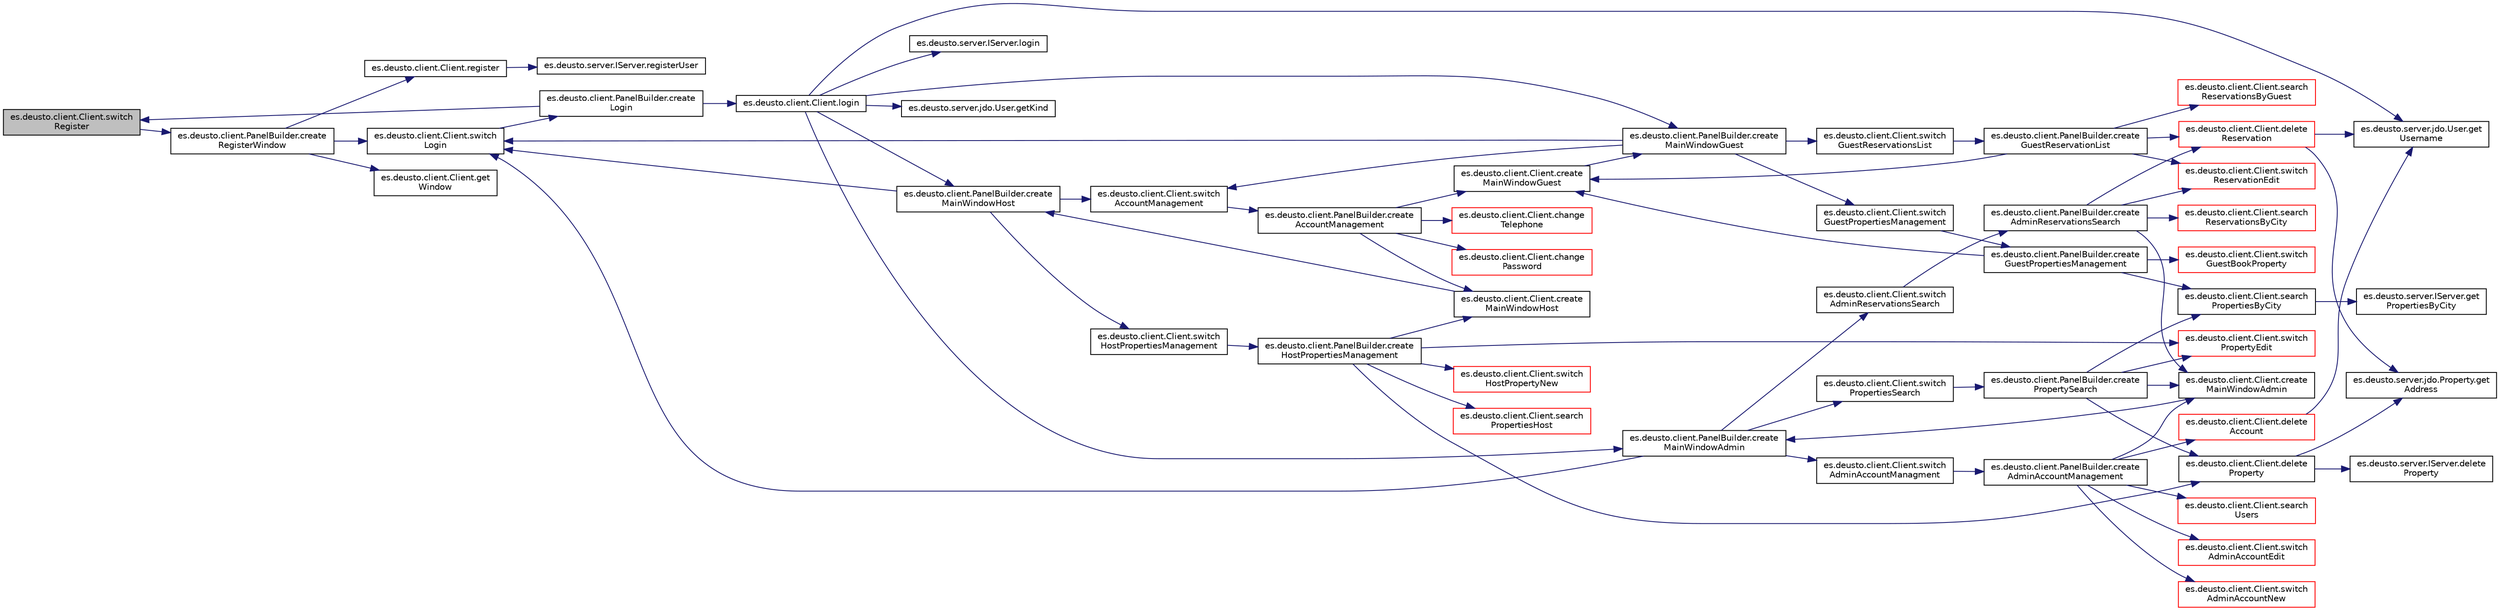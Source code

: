 digraph "es.deusto.client.Client.switchRegister"
{
 // LATEX_PDF_SIZE
  edge [fontname="Helvetica",fontsize="10",labelfontname="Helvetica",labelfontsize="10"];
  node [fontname="Helvetica",fontsize="10",shape=record];
  rankdir="LR";
  Node2709 [label="es.deusto.client.Client.switch\lRegister",height=0.2,width=0.4,color="black", fillcolor="grey75", style="filled", fontcolor="black",tooltip=" "];
  Node2709 -> Node2710 [color="midnightblue",fontsize="10",style="solid",fontname="Helvetica"];
  Node2710 [label="es.deusto.client.PanelBuilder.create\lRegisterWindow",height=0.2,width=0.4,color="black", fillcolor="white", style="filled",URL="$classes_1_1deusto_1_1client_1_1_panel_builder.html#abb0748521d51c1dcdcdd548f487ef72b",tooltip=" "];
  Node2710 -> Node2711 [color="midnightblue",fontsize="10",style="solid",fontname="Helvetica"];
  Node2711 [label="es.deusto.client.Client.switch\lLogin",height=0.2,width=0.4,color="black", fillcolor="white", style="filled",URL="$classes_1_1deusto_1_1client_1_1_client.html#a3649bfd0f4c5465aa12412473082b4a7",tooltip=" "];
  Node2711 -> Node2712 [color="midnightblue",fontsize="10",style="solid",fontname="Helvetica"];
  Node2712 [label="es.deusto.client.PanelBuilder.create\lLogin",height=0.2,width=0.4,color="black", fillcolor="white", style="filled",URL="$classes_1_1deusto_1_1client_1_1_panel_builder.html#a1922794e0ef78f689031499da33f495b",tooltip=" "];
  Node2712 -> Node2713 [color="midnightblue",fontsize="10",style="solid",fontname="Helvetica"];
  Node2713 [label="es.deusto.client.Client.login",height=0.2,width=0.4,color="black", fillcolor="white", style="filled",URL="$classes_1_1deusto_1_1client_1_1_client.html#a5c063d0b51ad320c92aa4d2525d67249",tooltip=" "];
  Node2713 -> Node2714 [color="midnightblue",fontsize="10",style="solid",fontname="Helvetica"];
  Node2714 [label="es.deusto.server.IServer.login",height=0.2,width=0.4,color="black", fillcolor="white", style="filled",URL="$interfacees_1_1deusto_1_1server_1_1_i_server.html#aa89ccd6b34a4dd2bfbd0890b6e5f415b",tooltip=" "];
  Node2713 -> Node2715 [color="midnightblue",fontsize="10",style="solid",fontname="Helvetica"];
  Node2715 [label="es.deusto.server.jdo.User.getKind",height=0.2,width=0.4,color="black", fillcolor="white", style="filled",URL="$classes_1_1deusto_1_1server_1_1jdo_1_1_user.html#a2b769384f6af11b3364933e0843944ed",tooltip=" "];
  Node2713 -> Node2716 [color="midnightblue",fontsize="10",style="solid",fontname="Helvetica"];
  Node2716 [label="es.deusto.client.PanelBuilder.create\lMainWindowAdmin",height=0.2,width=0.4,color="black", fillcolor="white", style="filled",URL="$classes_1_1deusto_1_1client_1_1_panel_builder.html#a32b7942177958f07263535d6d255556b",tooltip=" "];
  Node2716 -> Node2717 [color="midnightblue",fontsize="10",style="solid",fontname="Helvetica"];
  Node2717 [label="es.deusto.client.Client.switch\lPropertiesSearch",height=0.2,width=0.4,color="black", fillcolor="white", style="filled",URL="$classes_1_1deusto_1_1client_1_1_client.html#af87b7fcbe691ef0a31dbc6849a037415",tooltip=" "];
  Node2717 -> Node2718 [color="midnightblue",fontsize="10",style="solid",fontname="Helvetica"];
  Node2718 [label="es.deusto.client.PanelBuilder.create\lPropertySearch",height=0.2,width=0.4,color="black", fillcolor="white", style="filled",URL="$classes_1_1deusto_1_1client_1_1_panel_builder.html#a96fdce41db963997c711d646563c69e0",tooltip=" "];
  Node2718 -> Node2719 [color="midnightblue",fontsize="10",style="solid",fontname="Helvetica"];
  Node2719 [label="es.deusto.client.Client.search\lPropertiesByCity",height=0.2,width=0.4,color="black", fillcolor="white", style="filled",URL="$classes_1_1deusto_1_1client_1_1_client.html#a2d9b5c673ef56bd5662e8dd4a66d9fc6",tooltip=" "];
  Node2719 -> Node2720 [color="midnightblue",fontsize="10",style="solid",fontname="Helvetica"];
  Node2720 [label="es.deusto.server.IServer.get\lPropertiesByCity",height=0.2,width=0.4,color="black", fillcolor="white", style="filled",URL="$interfacees_1_1deusto_1_1server_1_1_i_server.html#a0790432014b61ed1a65b70c8065f3112",tooltip=" "];
  Node2718 -> Node2721 [color="midnightblue",fontsize="10",style="solid",fontname="Helvetica"];
  Node2721 [label="es.deusto.client.Client.delete\lProperty",height=0.2,width=0.4,color="black", fillcolor="white", style="filled",URL="$classes_1_1deusto_1_1client_1_1_client.html#a6173ae3d7f6aa82a2f6b68349677b5e5",tooltip=" "];
  Node2721 -> Node2722 [color="midnightblue",fontsize="10",style="solid",fontname="Helvetica"];
  Node2722 [label="es.deusto.server.IServer.delete\lProperty",height=0.2,width=0.4,color="black", fillcolor="white", style="filled",URL="$interfacees_1_1deusto_1_1server_1_1_i_server.html#a1ce4ff9676e7b397b721e8414f6ca7b7",tooltip=" "];
  Node2721 -> Node2723 [color="midnightblue",fontsize="10",style="solid",fontname="Helvetica"];
  Node2723 [label="es.deusto.server.jdo.Property.get\lAddress",height=0.2,width=0.4,color="black", fillcolor="white", style="filled",URL="$classes_1_1deusto_1_1server_1_1jdo_1_1_property.html#a4a9554abeb32ae08e921626a37957743",tooltip=" "];
  Node2718 -> Node2724 [color="midnightblue",fontsize="10",style="solid",fontname="Helvetica"];
  Node2724 [label="es.deusto.client.Client.switch\lPropertyEdit",height=0.2,width=0.4,color="red", fillcolor="white", style="filled",URL="$classes_1_1deusto_1_1client_1_1_client.html#a5dd6469d4428fe705fce4087aa386602",tooltip=" "];
  Node2718 -> Node2769 [color="midnightblue",fontsize="10",style="solid",fontname="Helvetica"];
  Node2769 [label="es.deusto.client.Client.create\lMainWindowAdmin",height=0.2,width=0.4,color="black", fillcolor="white", style="filled",URL="$classes_1_1deusto_1_1client_1_1_client.html#a1628f28a7a5758510ccb6a4d1fa697a9",tooltip=" "];
  Node2769 -> Node2716 [color="midnightblue",fontsize="10",style="solid",fontname="Helvetica"];
  Node2716 -> Node2779 [color="midnightblue",fontsize="10",style="solid",fontname="Helvetica"];
  Node2779 [label="es.deusto.client.Client.switch\lAdminAccountManagment",height=0.2,width=0.4,color="black", fillcolor="white", style="filled",URL="$classes_1_1deusto_1_1client_1_1_client.html#a2f806363c591a46a42ca419df7ce4ef0",tooltip=" "];
  Node2779 -> Node2780 [color="midnightblue",fontsize="10",style="solid",fontname="Helvetica"];
  Node2780 [label="es.deusto.client.PanelBuilder.create\lAdminAccountManagement",height=0.2,width=0.4,color="black", fillcolor="white", style="filled",URL="$classes_1_1deusto_1_1client_1_1_panel_builder.html#a76906aa362d3a389bda577a79b413374",tooltip=" "];
  Node2780 -> Node2781 [color="midnightblue",fontsize="10",style="solid",fontname="Helvetica"];
  Node2781 [label="es.deusto.client.Client.search\lUsers",height=0.2,width=0.4,color="red", fillcolor="white", style="filled",URL="$classes_1_1deusto_1_1client_1_1_client.html#ad3c463db80a7bf9a06bcce403fc19a0a",tooltip=" "];
  Node2780 -> Node2783 [color="midnightblue",fontsize="10",style="solid",fontname="Helvetica"];
  Node2783 [label="es.deusto.client.Client.delete\lAccount",height=0.2,width=0.4,color="red", fillcolor="white", style="filled",URL="$classes_1_1deusto_1_1client_1_1_client.html#ac4ca2d9c787126ab9efa15192586e195",tooltip=" "];
  Node2783 -> Node2759 [color="midnightblue",fontsize="10",style="solid",fontname="Helvetica"];
  Node2759 [label="es.deusto.server.jdo.User.get\lUsername",height=0.2,width=0.4,color="black", fillcolor="white", style="filled",URL="$classes_1_1deusto_1_1server_1_1jdo_1_1_user.html#a40c65b004382179a33a463bcbb950dd3",tooltip=" "];
  Node2780 -> Node2785 [color="midnightblue",fontsize="10",style="solid",fontname="Helvetica"];
  Node2785 [label="es.deusto.client.Client.switch\lAdminAccountEdit",height=0.2,width=0.4,color="red", fillcolor="white", style="filled",URL="$classes_1_1deusto_1_1client_1_1_client.html#a60c21761b82af9149afcf18fdebbc417",tooltip=" "];
  Node2780 -> Node2794 [color="midnightblue",fontsize="10",style="solid",fontname="Helvetica"];
  Node2794 [label="es.deusto.client.Client.switch\lAdminAccountNew",height=0.2,width=0.4,color="red", fillcolor="white", style="filled",URL="$classes_1_1deusto_1_1client_1_1_client.html#a7b9ebc242c5d265ebeacb379034c9b7b",tooltip=" "];
  Node2780 -> Node2769 [color="midnightblue",fontsize="10",style="solid",fontname="Helvetica"];
  Node2716 -> Node2765 [color="midnightblue",fontsize="10",style="solid",fontname="Helvetica"];
  Node2765 [label="es.deusto.client.Client.switch\lAdminReservationsSearch",height=0.2,width=0.4,color="black", fillcolor="white", style="filled",URL="$classes_1_1deusto_1_1client_1_1_client.html#a64110a92c5026cc2c23c1989d86164fd",tooltip=" "];
  Node2765 -> Node2766 [color="midnightblue",fontsize="10",style="solid",fontname="Helvetica"];
  Node2766 [label="es.deusto.client.PanelBuilder.create\lAdminReservationsSearch",height=0.2,width=0.4,color="black", fillcolor="white", style="filled",URL="$classes_1_1deusto_1_1client_1_1_panel_builder.html#adc074dabcf7a18b43dc6d71df8f58963",tooltip=" "];
  Node2766 -> Node2767 [color="midnightblue",fontsize="10",style="solid",fontname="Helvetica"];
  Node2767 [label="es.deusto.client.Client.search\lReservationsByCity",height=0.2,width=0.4,color="red", fillcolor="white", style="filled",URL="$classes_1_1deusto_1_1client_1_1_client.html#a39ca9b32f2ad0be9882ff2e839052d3c",tooltip=" "];
  Node2766 -> Node2755 [color="midnightblue",fontsize="10",style="solid",fontname="Helvetica"];
  Node2755 [label="es.deusto.client.Client.delete\lReservation",height=0.2,width=0.4,color="red", fillcolor="white", style="filled",URL="$classes_1_1deusto_1_1client_1_1_client.html#a4cc2595986dac153bfdca8c59fcffdf7",tooltip=" "];
  Node2755 -> Node2723 [color="midnightblue",fontsize="10",style="solid",fontname="Helvetica"];
  Node2755 -> Node2759 [color="midnightblue",fontsize="10",style="solid",fontname="Helvetica"];
  Node2766 -> Node2762 [color="midnightblue",fontsize="10",style="solid",fontname="Helvetica"];
  Node2762 [label="es.deusto.client.Client.switch\lReservationEdit",height=0.2,width=0.4,color="red", fillcolor="white", style="filled",URL="$classes_1_1deusto_1_1client_1_1_client.html#a0f4f5c060e44c9d9d6ed08b652612b13",tooltip=" "];
  Node2766 -> Node2769 [color="midnightblue",fontsize="10",style="solid",fontname="Helvetica"];
  Node2716 -> Node2711 [color="midnightblue",fontsize="10",style="solid",fontname="Helvetica"];
  Node2713 -> Node2759 [color="midnightblue",fontsize="10",style="solid",fontname="Helvetica"];
  Node2713 -> Node2739 [color="midnightblue",fontsize="10",style="solid",fontname="Helvetica"];
  Node2739 [label="es.deusto.client.PanelBuilder.create\lMainWindowHost",height=0.2,width=0.4,color="black", fillcolor="white", style="filled",URL="$classes_1_1deusto_1_1client_1_1_panel_builder.html#a0d8f1d6c73010786f5b1765fdc490e4b",tooltip=" "];
  Node2739 -> Node2730 [color="midnightblue",fontsize="10",style="solid",fontname="Helvetica"];
  Node2730 [label="es.deusto.client.Client.switch\lHostPropertiesManagement",height=0.2,width=0.4,color="black", fillcolor="white", style="filled",URL="$classes_1_1deusto_1_1client_1_1_client.html#a19e2021b8e93a30af971bfd07c2a8507",tooltip=" "];
  Node2730 -> Node2731 [color="midnightblue",fontsize="10",style="solid",fontname="Helvetica"];
  Node2731 [label="es.deusto.client.PanelBuilder.create\lHostPropertiesManagement",height=0.2,width=0.4,color="black", fillcolor="white", style="filled",URL="$classes_1_1deusto_1_1client_1_1_panel_builder.html#a163a405546ee36aa7ce547c754b17844",tooltip=" "];
  Node2731 -> Node2732 [color="midnightblue",fontsize="10",style="solid",fontname="Helvetica"];
  Node2732 [label="es.deusto.client.Client.search\lPropertiesHost",height=0.2,width=0.4,color="red", fillcolor="white", style="filled",URL="$classes_1_1deusto_1_1client_1_1_client.html#a2aef79610dd4a7267fcd58f2e16e8a7a",tooltip=" "];
  Node2731 -> Node2721 [color="midnightblue",fontsize="10",style="solid",fontname="Helvetica"];
  Node2731 -> Node2724 [color="midnightblue",fontsize="10",style="solid",fontname="Helvetica"];
  Node2731 -> Node2734 [color="midnightblue",fontsize="10",style="solid",fontname="Helvetica"];
  Node2734 [label="es.deusto.client.Client.switch\lHostPropertyNew",height=0.2,width=0.4,color="red", fillcolor="white", style="filled",URL="$classes_1_1deusto_1_1client_1_1_client.html#a0796863f65c9c5e8857b3b129802358e",tooltip=" "];
  Node2731 -> Node2738 [color="midnightblue",fontsize="10",style="solid",fontname="Helvetica"];
  Node2738 [label="es.deusto.client.Client.create\lMainWindowHost",height=0.2,width=0.4,color="black", fillcolor="white", style="filled",URL="$classes_1_1deusto_1_1client_1_1_client.html#afd0e78bff5570acbd1f8b06893d3a078",tooltip=" "];
  Node2738 -> Node2739 [color="midnightblue",fontsize="10",style="solid",fontname="Helvetica"];
  Node2739 -> Node2740 [color="midnightblue",fontsize="10",style="solid",fontname="Helvetica"];
  Node2740 [label="es.deusto.client.Client.switch\lAccountManagement",height=0.2,width=0.4,color="black", fillcolor="white", style="filled",URL="$classes_1_1deusto_1_1client_1_1_client.html#af82d1b484aaaa288d5e6efc2723fa9bd",tooltip=" "];
  Node2740 -> Node2741 [color="midnightblue",fontsize="10",style="solid",fontname="Helvetica"];
  Node2741 [label="es.deusto.client.PanelBuilder.create\lAccountManagement",height=0.2,width=0.4,color="black", fillcolor="white", style="filled",URL="$classes_1_1deusto_1_1client_1_1_panel_builder.html#aa51d5dd53cd9147ffc99d4b9c5c3026d",tooltip=" "];
  Node2741 -> Node2742 [color="midnightblue",fontsize="10",style="solid",fontname="Helvetica"];
  Node2742 [label="es.deusto.client.Client.create\lMainWindowGuest",height=0.2,width=0.4,color="black", fillcolor="white", style="filled",URL="$classes_1_1deusto_1_1client_1_1_client.html#ade35c639554c770d3c2494e98c8ecb5c",tooltip=" "];
  Node2742 -> Node2743 [color="midnightblue",fontsize="10",style="solid",fontname="Helvetica"];
  Node2743 [label="es.deusto.client.PanelBuilder.create\lMainWindowGuest",height=0.2,width=0.4,color="black", fillcolor="white", style="filled",URL="$classes_1_1deusto_1_1client_1_1_panel_builder.html#a8969744356db218b0c7ec2131856433d",tooltip=" "];
  Node2743 -> Node2744 [color="midnightblue",fontsize="10",style="solid",fontname="Helvetica"];
  Node2744 [label="es.deusto.client.Client.switch\lGuestPropertiesManagement",height=0.2,width=0.4,color="black", fillcolor="white", style="filled",URL="$classes_1_1deusto_1_1client_1_1_client.html#afd4978131a2d9f94f8a65f4fc2641235",tooltip=" "];
  Node2744 -> Node2745 [color="midnightblue",fontsize="10",style="solid",fontname="Helvetica"];
  Node2745 [label="es.deusto.client.PanelBuilder.create\lGuestPropertiesManagement",height=0.2,width=0.4,color="black", fillcolor="white", style="filled",URL="$classes_1_1deusto_1_1client_1_1_panel_builder.html#a25c2bcc9184c1c014c9daf5d81b89728",tooltip=" "];
  Node2745 -> Node2719 [color="midnightblue",fontsize="10",style="solid",fontname="Helvetica"];
  Node2745 -> Node2746 [color="midnightblue",fontsize="10",style="solid",fontname="Helvetica"];
  Node2746 [label="es.deusto.client.Client.switch\lGuestBookProperty",height=0.2,width=0.4,color="red", fillcolor="white", style="filled",URL="$classes_1_1deusto_1_1client_1_1_client.html#a9f7d7f1006b6b5da7c8fab120b127521",tooltip=" "];
  Node2745 -> Node2742 [color="midnightblue",fontsize="10",style="solid",fontname="Helvetica"];
  Node2743 -> Node2740 [color="midnightblue",fontsize="10",style="solid",fontname="Helvetica"];
  Node2743 -> Node2751 [color="midnightblue",fontsize="10",style="solid",fontname="Helvetica"];
  Node2751 [label="es.deusto.client.Client.switch\lGuestReservationsList",height=0.2,width=0.4,color="black", fillcolor="white", style="filled",URL="$classes_1_1deusto_1_1client_1_1_client.html#abe4b00051f82e6fcf26c236b711cdf15",tooltip=" "];
  Node2751 -> Node2752 [color="midnightblue",fontsize="10",style="solid",fontname="Helvetica"];
  Node2752 [label="es.deusto.client.PanelBuilder.create\lGuestReservationList",height=0.2,width=0.4,color="black", fillcolor="white", style="filled",URL="$classes_1_1deusto_1_1client_1_1_panel_builder.html#a49dcd798d35c7b9b9c05e1353133afe1",tooltip=" "];
  Node2752 -> Node2753 [color="midnightblue",fontsize="10",style="solid",fontname="Helvetica"];
  Node2753 [label="es.deusto.client.Client.search\lReservationsByGuest",height=0.2,width=0.4,color="red", fillcolor="white", style="filled",URL="$classes_1_1deusto_1_1client_1_1_client.html#a15eb47a39952fc424ab92620ed8f544c",tooltip=" "];
  Node2752 -> Node2755 [color="midnightblue",fontsize="10",style="solid",fontname="Helvetica"];
  Node2752 -> Node2762 [color="midnightblue",fontsize="10",style="solid",fontname="Helvetica"];
  Node2752 -> Node2742 [color="midnightblue",fontsize="10",style="solid",fontname="Helvetica"];
  Node2743 -> Node2711 [color="midnightblue",fontsize="10",style="solid",fontname="Helvetica"];
  Node2741 -> Node2738 [color="midnightblue",fontsize="10",style="solid",fontname="Helvetica"];
  Node2741 -> Node2772 [color="midnightblue",fontsize="10",style="solid",fontname="Helvetica"];
  Node2772 [label="es.deusto.client.Client.change\lPassword",height=0.2,width=0.4,color="red", fillcolor="white", style="filled",URL="$classes_1_1deusto_1_1client_1_1_client.html#a7740d0de7d7660d4fe79b77e7b8e97a4",tooltip=" "];
  Node2741 -> Node2774 [color="midnightblue",fontsize="10",style="solid",fontname="Helvetica"];
  Node2774 [label="es.deusto.client.Client.change\lTelephone",height=0.2,width=0.4,color="red", fillcolor="white", style="filled",URL="$classes_1_1deusto_1_1client_1_1_client.html#a6b96887d5043449dbb447031ab8c7c78",tooltip=" "];
  Node2739 -> Node2711 [color="midnightblue",fontsize="10",style="solid",fontname="Helvetica"];
  Node2713 -> Node2743 [color="midnightblue",fontsize="10",style="solid",fontname="Helvetica"];
  Node2712 -> Node2709 [color="midnightblue",fontsize="10",style="solid",fontname="Helvetica"];
  Node2710 -> Node2795 [color="midnightblue",fontsize="10",style="solid",fontname="Helvetica"];
  Node2795 [label="es.deusto.client.Client.register",height=0.2,width=0.4,color="black", fillcolor="white", style="filled",URL="$classes_1_1deusto_1_1client_1_1_client.html#a599907253036c996135e9746eb52720d",tooltip=" "];
  Node2795 -> Node2796 [color="midnightblue",fontsize="10",style="solid",fontname="Helvetica"];
  Node2796 [label="es.deusto.server.IServer.registerUser",height=0.2,width=0.4,color="black", fillcolor="white", style="filled",URL="$interfacees_1_1deusto_1_1server_1_1_i_server.html#a0f7b4961d46a018548d1abb59ab96790",tooltip=" "];
  Node2710 -> Node2793 [color="midnightblue",fontsize="10",style="solid",fontname="Helvetica"];
  Node2793 [label="es.deusto.client.Client.get\lWindow",height=0.2,width=0.4,color="black", fillcolor="white", style="filled",URL="$classes_1_1deusto_1_1client_1_1_client.html#aa8a6979cc8ca9cf6cdc84471dca759c7",tooltip=" "];
}
